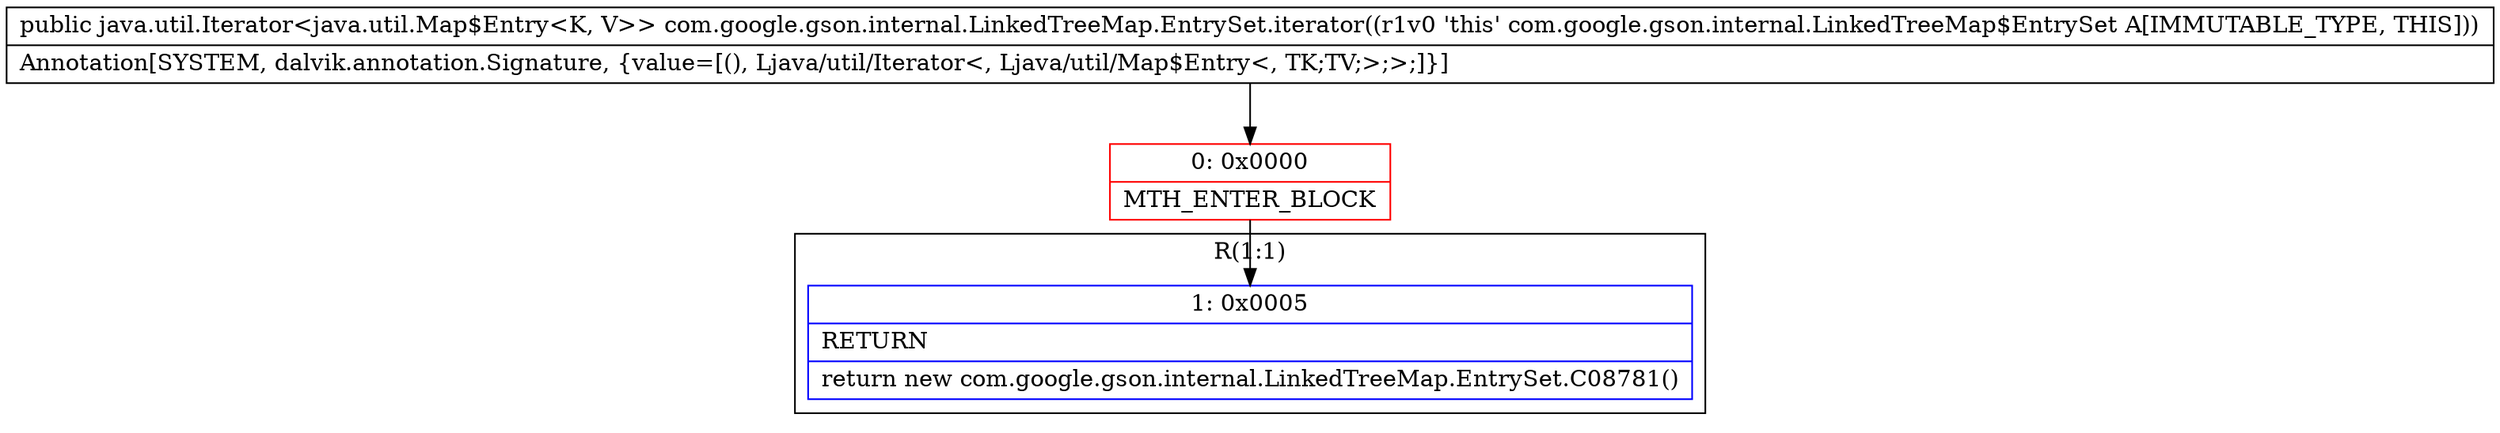 digraph "CFG forcom.google.gson.internal.LinkedTreeMap.EntrySet.iterator()Ljava\/util\/Iterator;" {
subgraph cluster_Region_1252135701 {
label = "R(1:1)";
node [shape=record,color=blue];
Node_1 [shape=record,label="{1\:\ 0x0005|RETURN\l|return new com.google.gson.internal.LinkedTreeMap.EntrySet.C08781()\l}"];
}
Node_0 [shape=record,color=red,label="{0\:\ 0x0000|MTH_ENTER_BLOCK\l}"];
MethodNode[shape=record,label="{public java.util.Iterator\<java.util.Map$Entry\<K, V\>\> com.google.gson.internal.LinkedTreeMap.EntrySet.iterator((r1v0 'this' com.google.gson.internal.LinkedTreeMap$EntrySet A[IMMUTABLE_TYPE, THIS]))  | Annotation[SYSTEM, dalvik.annotation.Signature, \{value=[(), Ljava\/util\/Iterator\<, Ljava\/util\/Map$Entry\<, TK;TV;\>;\>;]\}]\l}"];
MethodNode -> Node_0;
Node_0 -> Node_1;
}

